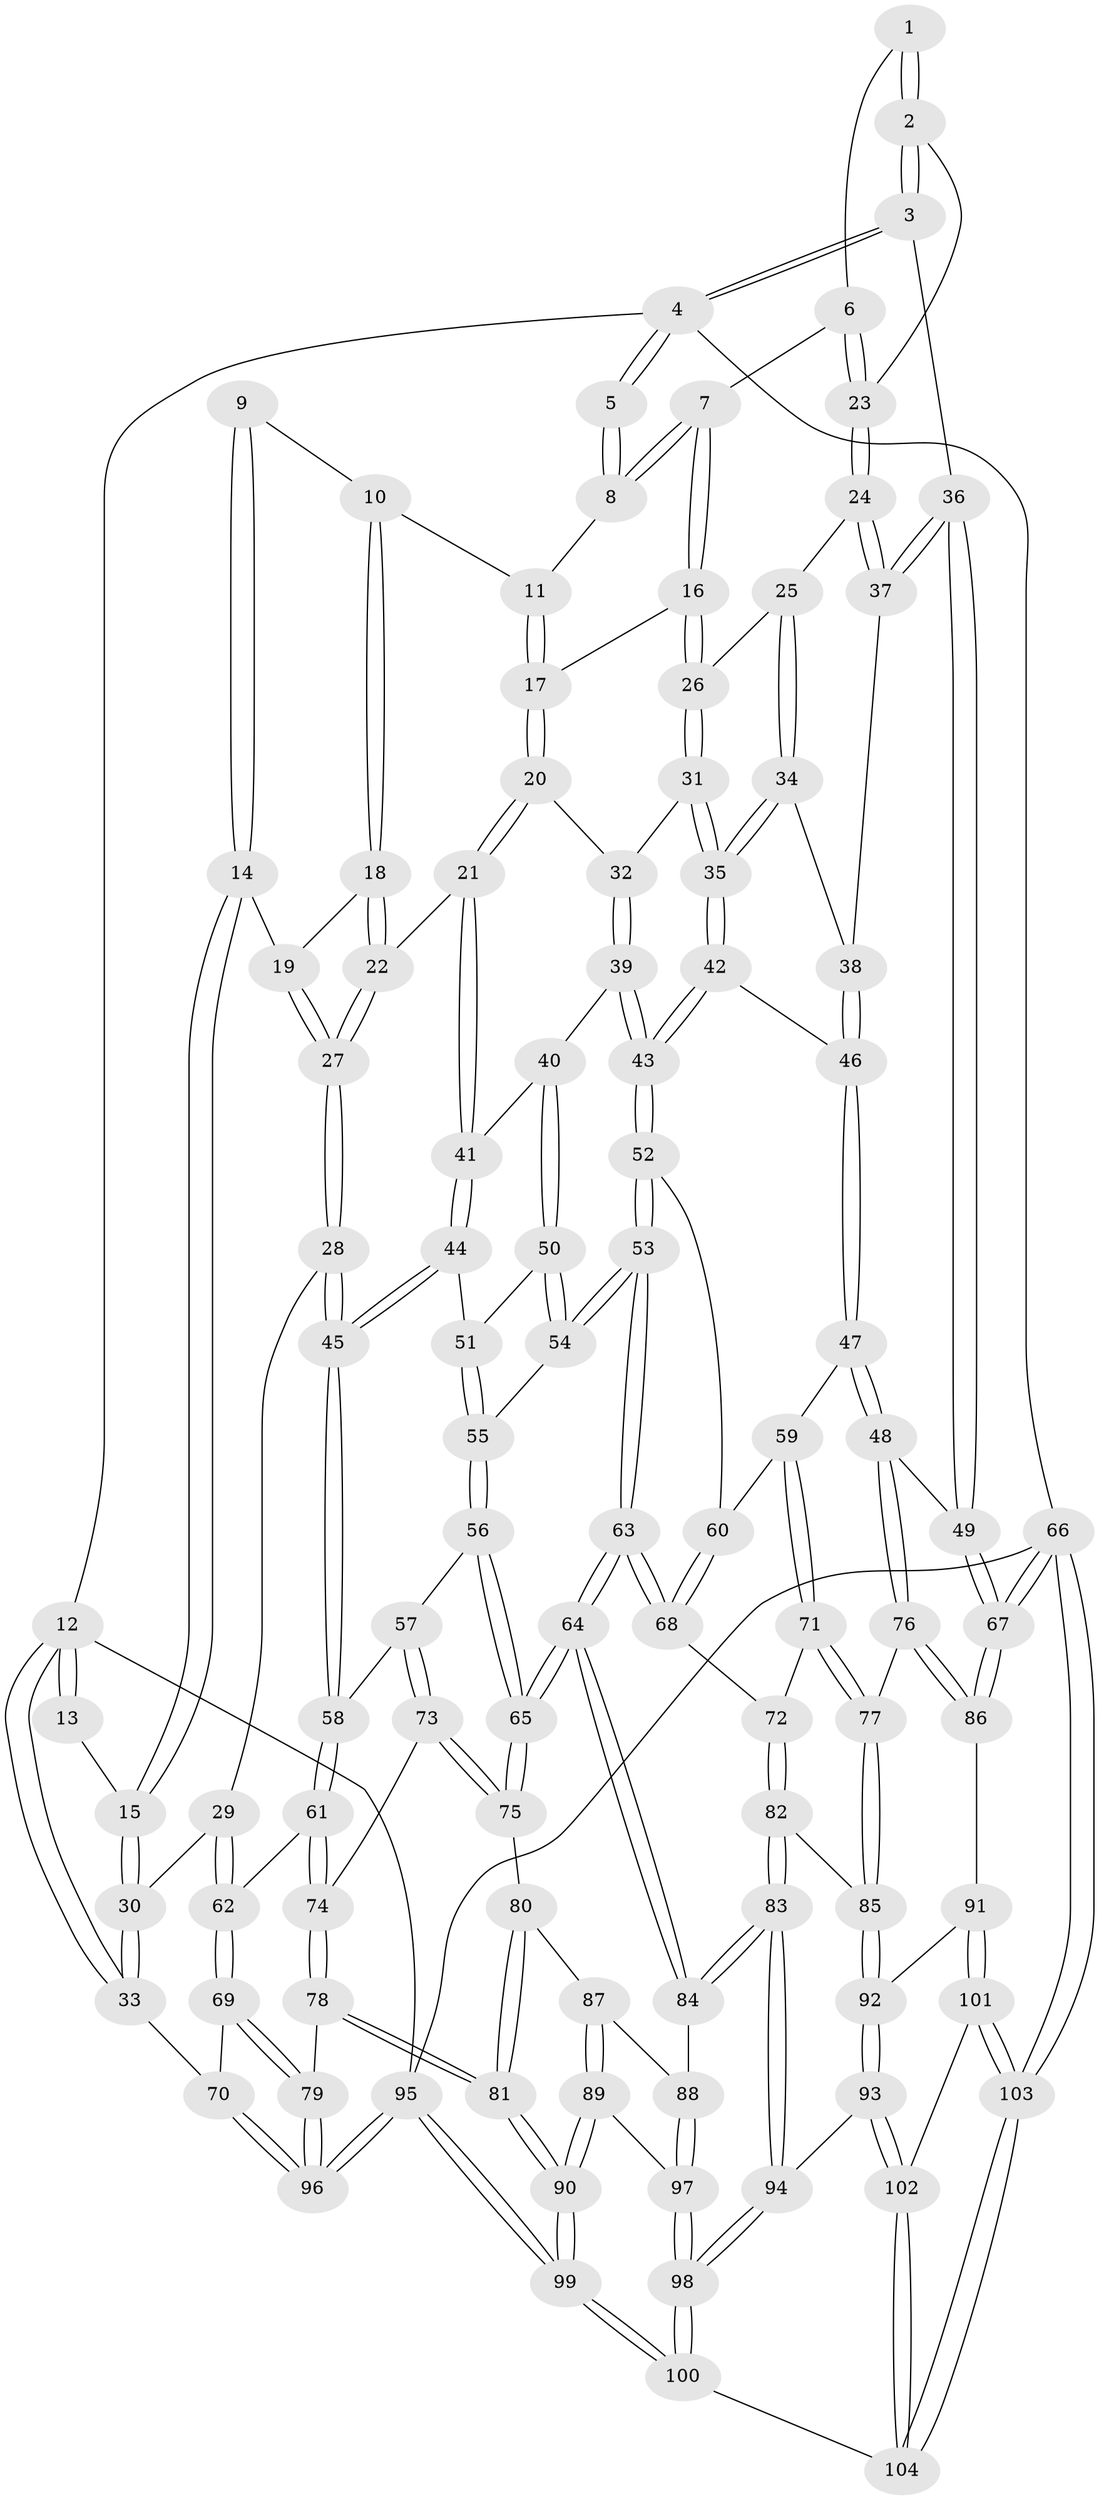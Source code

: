 // Generated by graph-tools (version 1.1) at 2025/27/03/09/25 03:27:08]
// undirected, 104 vertices, 257 edges
graph export_dot {
graph [start="1"]
  node [color=gray90,style=filled];
  1 [pos="+0.7612740324780901+0"];
  2 [pos="+0.9036917760876989+0.10843376757510706"];
  3 [pos="+1+0.09240076390130356"];
  4 [pos="+1+0"];
  5 [pos="+0.7476784019879782+0"];
  6 [pos="+0.6989611012908116+0.09719632699367947"];
  7 [pos="+0.6594015307614755+0.10762565777490185"];
  8 [pos="+0.3816919195121587+0"];
  9 [pos="+0.21386444421281062+0"];
  10 [pos="+0.344904080856221+0"];
  11 [pos="+0.3550069150632661+0"];
  12 [pos="+0+0"];
  13 [pos="+0.1540666878262397+0"];
  14 [pos="+0.10652452944175862+0.1455438166089739"];
  15 [pos="+0.005371527480190455+0.18688478368013925"];
  16 [pos="+0.5668831706856904+0.17765630349154868"];
  17 [pos="+0.47242897514500554+0.13228902069167697"];
  18 [pos="+0.2708851367773764+0.11302926763047329"];
  19 [pos="+0.15921497538261123+0.17335800916987343"];
  20 [pos="+0.4086184012911106+0.21665580877830415"];
  21 [pos="+0.3389695033303912+0.26591790455269704"];
  22 [pos="+0.31548047885317587+0.2578859477211901"];
  23 [pos="+0.7942879118662537+0.2045097915355382"];
  24 [pos="+0.7932633893598633+0.22038118153170702"];
  25 [pos="+0.625387467401204+0.24596736232529814"];
  26 [pos="+0.5756469084482602+0.20670341499891817"];
  27 [pos="+0.20333923687877858+0.2914214422436023"];
  28 [pos="+0.1480032097030342+0.3554898978526172"];
  29 [pos="+0.08575534233711408+0.37948411396144094"];
  30 [pos="+0+0.29853565223167877"];
  31 [pos="+0.5240999736519417+0.3085492130143024"];
  32 [pos="+0.5155177215172658+0.3147456610844482"];
  33 [pos="+0+0.29895507135485205"];
  34 [pos="+0.6418972311455592+0.30473725757982767"];
  35 [pos="+0.6296436699748207+0.35590378912102855"];
  36 [pos="+1+0.2637290290083129"];
  37 [pos="+0.7950451555380201+0.2266397921609536"];
  38 [pos="+0.800859863346932+0.2991601767596776"];
  39 [pos="+0.49752309473784695+0.3449702326379862"];
  40 [pos="+0.4725943780129524+0.36435178884070696"];
  41 [pos="+0.36247518782204957+0.32265763782466467"];
  42 [pos="+0.6472101310451587+0.4252878771322119"];
  43 [pos="+0.6375155875271227+0.4388035879823027"];
  44 [pos="+0.33465370069929895+0.41586082973822946"];
  45 [pos="+0.30215991576847023+0.4530214188400737"];
  46 [pos="+0.8232663995338657+0.3713100491273262"];
  47 [pos="+0.9279887225236373+0.45350362813916517"];
  48 [pos="+1+0.4710851584546906"];
  49 [pos="+1+0.44522724901676686"];
  50 [pos="+0.47303113811696484+0.3838567484630258"];
  51 [pos="+0.3938838259282986+0.4328201742361459"];
  52 [pos="+0.623743861584563+0.4727494643768907"];
  53 [pos="+0.5666285223222829+0.5017326306837184"];
  54 [pos="+0.49767410682584046+0.47657020536987366"];
  55 [pos="+0.4558371063394111+0.49389443178668363"];
  56 [pos="+0.41550060085813223+0.5312660771665718"];
  57 [pos="+0.3703260510558543+0.5451127357537263"];
  58 [pos="+0.30241133746298493+0.46648942182878145"];
  59 [pos="+0.8312930523669978+0.5195035506016352"];
  60 [pos="+0.6762072267581709+0.5268253014703957"];
  61 [pos="+0.17523056890819183+0.5777407909157559"];
  62 [pos="+0.14148888143091065+0.5653665056295631"];
  63 [pos="+0.5407813939280048+0.6533590841847997"];
  64 [pos="+0.5312837076508772+0.6619200534744862"];
  65 [pos="+0.5263154558362152+0.6602384737330854"];
  66 [pos="+1+1"];
  67 [pos="+1+0.8480202523976771"];
  68 [pos="+0.6986741651925179+0.6553002694734544"];
  69 [pos="+0.033441937150594306+0.6349288307369896"];
  70 [pos="+0+0.6136919156540147"];
  71 [pos="+0.7430850165065076+0.6622191535478971"];
  72 [pos="+0.7009614045508407+0.6569071756390237"];
  73 [pos="+0.3432850582511341+0.6360963806456011"];
  74 [pos="+0.22142133174415585+0.6331669125530048"];
  75 [pos="+0.3552538712921342+0.6515777733254619"];
  76 [pos="+0.8805031766307589+0.7110968672713541"];
  77 [pos="+0.8287161016963991+0.7367678747088582"];
  78 [pos="+0.1918202787219596+0.7872787199209369"];
  79 [pos="+0.11421944477065997+0.801779991484382"];
  80 [pos="+0.3557539714740947+0.6905753228085224"];
  81 [pos="+0.2328402364324179+0.8111031384555583"];
  82 [pos="+0.656800030287975+0.7823115488837036"];
  83 [pos="+0.6032155917170084+0.8616682480924798"];
  84 [pos="+0.5240217655128357+0.7830986517425279"];
  85 [pos="+0.825175981729031+0.7515354330437105"];
  86 [pos="+1+0.8250119431714658"];
  87 [pos="+0.35871678676624885+0.6963761522472147"];
  88 [pos="+0.4466186195164618+0.799916879609033"];
  89 [pos="+0.33380632492381823+0.8408503990492366"];
  90 [pos="+0.27417867003926505+0.8566388903872747"];
  91 [pos="+0.8900173131864799+0.8838104465834165"];
  92 [pos="+0.8180668964363748+0.8347498361126209"];
  93 [pos="+0.7371906870632929+0.8900235960516412"];
  94 [pos="+0.6064584358656094+0.8699145467123215"];
  95 [pos="+0+1"];
  96 [pos="+0+1"];
  97 [pos="+0.4028637027142317+0.8371946163625408"];
  98 [pos="+0.4828864628155605+1"];
  99 [pos="+0.26002862633316687+1"];
  100 [pos="+0.47600817016982094+1"];
  101 [pos="+0.8984220982431632+0.9778679784900888"];
  102 [pos="+0.7592866606138665+0.9625829788939384"];
  103 [pos="+1+1"];
  104 [pos="+0.7250696636750553+1"];
  1 -- 2;
  1 -- 2;
  1 -- 6;
  2 -- 3;
  2 -- 3;
  2 -- 23;
  3 -- 4;
  3 -- 4;
  3 -- 36;
  4 -- 5;
  4 -- 5;
  4 -- 12;
  4 -- 66;
  5 -- 8;
  5 -- 8;
  6 -- 7;
  6 -- 23;
  6 -- 23;
  7 -- 8;
  7 -- 8;
  7 -- 16;
  7 -- 16;
  8 -- 11;
  9 -- 10;
  9 -- 14;
  9 -- 14;
  10 -- 11;
  10 -- 18;
  10 -- 18;
  11 -- 17;
  11 -- 17;
  12 -- 13;
  12 -- 13;
  12 -- 33;
  12 -- 33;
  12 -- 95;
  13 -- 15;
  14 -- 15;
  14 -- 15;
  14 -- 19;
  15 -- 30;
  15 -- 30;
  16 -- 17;
  16 -- 26;
  16 -- 26;
  17 -- 20;
  17 -- 20;
  18 -- 19;
  18 -- 22;
  18 -- 22;
  19 -- 27;
  19 -- 27;
  20 -- 21;
  20 -- 21;
  20 -- 32;
  21 -- 22;
  21 -- 41;
  21 -- 41;
  22 -- 27;
  22 -- 27;
  23 -- 24;
  23 -- 24;
  24 -- 25;
  24 -- 37;
  24 -- 37;
  25 -- 26;
  25 -- 34;
  25 -- 34;
  26 -- 31;
  26 -- 31;
  27 -- 28;
  27 -- 28;
  28 -- 29;
  28 -- 45;
  28 -- 45;
  29 -- 30;
  29 -- 62;
  29 -- 62;
  30 -- 33;
  30 -- 33;
  31 -- 32;
  31 -- 35;
  31 -- 35;
  32 -- 39;
  32 -- 39;
  33 -- 70;
  34 -- 35;
  34 -- 35;
  34 -- 38;
  35 -- 42;
  35 -- 42;
  36 -- 37;
  36 -- 37;
  36 -- 49;
  36 -- 49;
  37 -- 38;
  38 -- 46;
  38 -- 46;
  39 -- 40;
  39 -- 43;
  39 -- 43;
  40 -- 41;
  40 -- 50;
  40 -- 50;
  41 -- 44;
  41 -- 44;
  42 -- 43;
  42 -- 43;
  42 -- 46;
  43 -- 52;
  43 -- 52;
  44 -- 45;
  44 -- 45;
  44 -- 51;
  45 -- 58;
  45 -- 58;
  46 -- 47;
  46 -- 47;
  47 -- 48;
  47 -- 48;
  47 -- 59;
  48 -- 49;
  48 -- 76;
  48 -- 76;
  49 -- 67;
  49 -- 67;
  50 -- 51;
  50 -- 54;
  50 -- 54;
  51 -- 55;
  51 -- 55;
  52 -- 53;
  52 -- 53;
  52 -- 60;
  53 -- 54;
  53 -- 54;
  53 -- 63;
  53 -- 63;
  54 -- 55;
  55 -- 56;
  55 -- 56;
  56 -- 57;
  56 -- 65;
  56 -- 65;
  57 -- 58;
  57 -- 73;
  57 -- 73;
  58 -- 61;
  58 -- 61;
  59 -- 60;
  59 -- 71;
  59 -- 71;
  60 -- 68;
  60 -- 68;
  61 -- 62;
  61 -- 74;
  61 -- 74;
  62 -- 69;
  62 -- 69;
  63 -- 64;
  63 -- 64;
  63 -- 68;
  63 -- 68;
  64 -- 65;
  64 -- 65;
  64 -- 84;
  64 -- 84;
  65 -- 75;
  65 -- 75;
  66 -- 67;
  66 -- 67;
  66 -- 103;
  66 -- 103;
  66 -- 95;
  67 -- 86;
  67 -- 86;
  68 -- 72;
  69 -- 70;
  69 -- 79;
  69 -- 79;
  70 -- 96;
  70 -- 96;
  71 -- 72;
  71 -- 77;
  71 -- 77;
  72 -- 82;
  72 -- 82;
  73 -- 74;
  73 -- 75;
  73 -- 75;
  74 -- 78;
  74 -- 78;
  75 -- 80;
  76 -- 77;
  76 -- 86;
  76 -- 86;
  77 -- 85;
  77 -- 85;
  78 -- 79;
  78 -- 81;
  78 -- 81;
  79 -- 96;
  79 -- 96;
  80 -- 81;
  80 -- 81;
  80 -- 87;
  81 -- 90;
  81 -- 90;
  82 -- 83;
  82 -- 83;
  82 -- 85;
  83 -- 84;
  83 -- 84;
  83 -- 94;
  83 -- 94;
  84 -- 88;
  85 -- 92;
  85 -- 92;
  86 -- 91;
  87 -- 88;
  87 -- 89;
  87 -- 89;
  88 -- 97;
  88 -- 97;
  89 -- 90;
  89 -- 90;
  89 -- 97;
  90 -- 99;
  90 -- 99;
  91 -- 92;
  91 -- 101;
  91 -- 101;
  92 -- 93;
  92 -- 93;
  93 -- 94;
  93 -- 102;
  93 -- 102;
  94 -- 98;
  94 -- 98;
  95 -- 96;
  95 -- 96;
  95 -- 99;
  95 -- 99;
  97 -- 98;
  97 -- 98;
  98 -- 100;
  98 -- 100;
  99 -- 100;
  99 -- 100;
  100 -- 104;
  101 -- 102;
  101 -- 103;
  101 -- 103;
  102 -- 104;
  102 -- 104;
  103 -- 104;
  103 -- 104;
}
